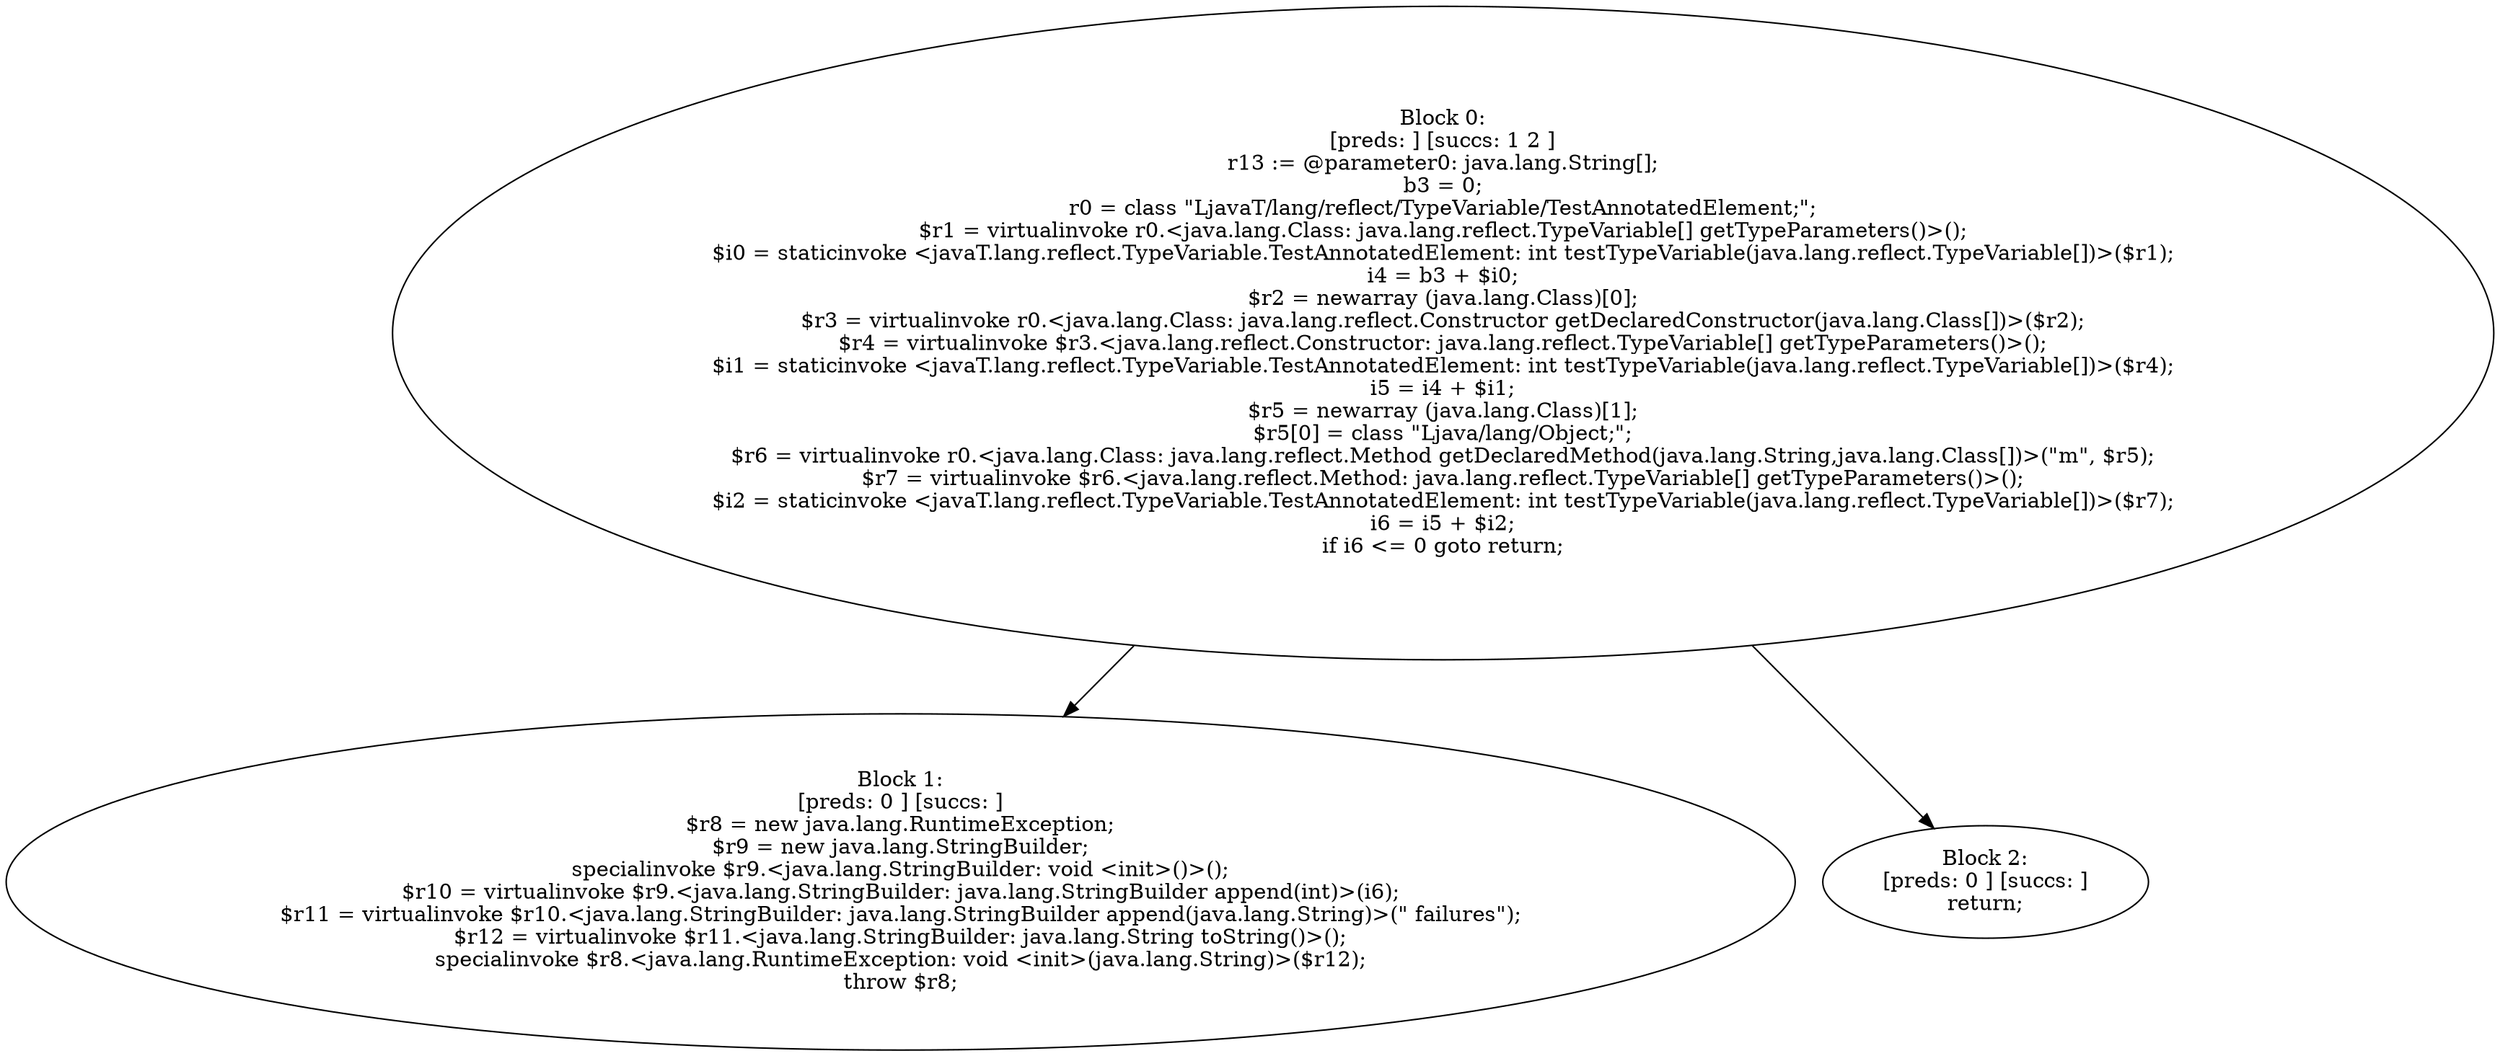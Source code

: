 digraph "unitGraph" {
    "Block 0:
[preds: ] [succs: 1 2 ]
r13 := @parameter0: java.lang.String[];
b3 = 0;
r0 = class \"LjavaT/lang/reflect/TypeVariable/TestAnnotatedElement;\";
$r1 = virtualinvoke r0.<java.lang.Class: java.lang.reflect.TypeVariable[] getTypeParameters()>();
$i0 = staticinvoke <javaT.lang.reflect.TypeVariable.TestAnnotatedElement: int testTypeVariable(java.lang.reflect.TypeVariable[])>($r1);
i4 = b3 + $i0;
$r2 = newarray (java.lang.Class)[0];
$r3 = virtualinvoke r0.<java.lang.Class: java.lang.reflect.Constructor getDeclaredConstructor(java.lang.Class[])>($r2);
$r4 = virtualinvoke $r3.<java.lang.reflect.Constructor: java.lang.reflect.TypeVariable[] getTypeParameters()>();
$i1 = staticinvoke <javaT.lang.reflect.TypeVariable.TestAnnotatedElement: int testTypeVariable(java.lang.reflect.TypeVariable[])>($r4);
i5 = i4 + $i1;
$r5 = newarray (java.lang.Class)[1];
$r5[0] = class \"Ljava/lang/Object;\";
$r6 = virtualinvoke r0.<java.lang.Class: java.lang.reflect.Method getDeclaredMethod(java.lang.String,java.lang.Class[])>(\"m\", $r5);
$r7 = virtualinvoke $r6.<java.lang.reflect.Method: java.lang.reflect.TypeVariable[] getTypeParameters()>();
$i2 = staticinvoke <javaT.lang.reflect.TypeVariable.TestAnnotatedElement: int testTypeVariable(java.lang.reflect.TypeVariable[])>($r7);
i6 = i5 + $i2;
if i6 <= 0 goto return;
"
    "Block 1:
[preds: 0 ] [succs: ]
$r8 = new java.lang.RuntimeException;
$r9 = new java.lang.StringBuilder;
specialinvoke $r9.<java.lang.StringBuilder: void <init>()>();
$r10 = virtualinvoke $r9.<java.lang.StringBuilder: java.lang.StringBuilder append(int)>(i6);
$r11 = virtualinvoke $r10.<java.lang.StringBuilder: java.lang.StringBuilder append(java.lang.String)>(\" failures\");
$r12 = virtualinvoke $r11.<java.lang.StringBuilder: java.lang.String toString()>();
specialinvoke $r8.<java.lang.RuntimeException: void <init>(java.lang.String)>($r12);
throw $r8;
"
    "Block 2:
[preds: 0 ] [succs: ]
return;
"
    "Block 0:
[preds: ] [succs: 1 2 ]
r13 := @parameter0: java.lang.String[];
b3 = 0;
r0 = class \"LjavaT/lang/reflect/TypeVariable/TestAnnotatedElement;\";
$r1 = virtualinvoke r0.<java.lang.Class: java.lang.reflect.TypeVariable[] getTypeParameters()>();
$i0 = staticinvoke <javaT.lang.reflect.TypeVariable.TestAnnotatedElement: int testTypeVariable(java.lang.reflect.TypeVariable[])>($r1);
i4 = b3 + $i0;
$r2 = newarray (java.lang.Class)[0];
$r3 = virtualinvoke r0.<java.lang.Class: java.lang.reflect.Constructor getDeclaredConstructor(java.lang.Class[])>($r2);
$r4 = virtualinvoke $r3.<java.lang.reflect.Constructor: java.lang.reflect.TypeVariable[] getTypeParameters()>();
$i1 = staticinvoke <javaT.lang.reflect.TypeVariable.TestAnnotatedElement: int testTypeVariable(java.lang.reflect.TypeVariable[])>($r4);
i5 = i4 + $i1;
$r5 = newarray (java.lang.Class)[1];
$r5[0] = class \"Ljava/lang/Object;\";
$r6 = virtualinvoke r0.<java.lang.Class: java.lang.reflect.Method getDeclaredMethod(java.lang.String,java.lang.Class[])>(\"m\", $r5);
$r7 = virtualinvoke $r6.<java.lang.reflect.Method: java.lang.reflect.TypeVariable[] getTypeParameters()>();
$i2 = staticinvoke <javaT.lang.reflect.TypeVariable.TestAnnotatedElement: int testTypeVariable(java.lang.reflect.TypeVariable[])>($r7);
i6 = i5 + $i2;
if i6 <= 0 goto return;
"->"Block 1:
[preds: 0 ] [succs: ]
$r8 = new java.lang.RuntimeException;
$r9 = new java.lang.StringBuilder;
specialinvoke $r9.<java.lang.StringBuilder: void <init>()>();
$r10 = virtualinvoke $r9.<java.lang.StringBuilder: java.lang.StringBuilder append(int)>(i6);
$r11 = virtualinvoke $r10.<java.lang.StringBuilder: java.lang.StringBuilder append(java.lang.String)>(\" failures\");
$r12 = virtualinvoke $r11.<java.lang.StringBuilder: java.lang.String toString()>();
specialinvoke $r8.<java.lang.RuntimeException: void <init>(java.lang.String)>($r12);
throw $r8;
";
    "Block 0:
[preds: ] [succs: 1 2 ]
r13 := @parameter0: java.lang.String[];
b3 = 0;
r0 = class \"LjavaT/lang/reflect/TypeVariable/TestAnnotatedElement;\";
$r1 = virtualinvoke r0.<java.lang.Class: java.lang.reflect.TypeVariable[] getTypeParameters()>();
$i0 = staticinvoke <javaT.lang.reflect.TypeVariable.TestAnnotatedElement: int testTypeVariable(java.lang.reflect.TypeVariable[])>($r1);
i4 = b3 + $i0;
$r2 = newarray (java.lang.Class)[0];
$r3 = virtualinvoke r0.<java.lang.Class: java.lang.reflect.Constructor getDeclaredConstructor(java.lang.Class[])>($r2);
$r4 = virtualinvoke $r3.<java.lang.reflect.Constructor: java.lang.reflect.TypeVariable[] getTypeParameters()>();
$i1 = staticinvoke <javaT.lang.reflect.TypeVariable.TestAnnotatedElement: int testTypeVariable(java.lang.reflect.TypeVariable[])>($r4);
i5 = i4 + $i1;
$r5 = newarray (java.lang.Class)[1];
$r5[0] = class \"Ljava/lang/Object;\";
$r6 = virtualinvoke r0.<java.lang.Class: java.lang.reflect.Method getDeclaredMethod(java.lang.String,java.lang.Class[])>(\"m\", $r5);
$r7 = virtualinvoke $r6.<java.lang.reflect.Method: java.lang.reflect.TypeVariable[] getTypeParameters()>();
$i2 = staticinvoke <javaT.lang.reflect.TypeVariable.TestAnnotatedElement: int testTypeVariable(java.lang.reflect.TypeVariable[])>($r7);
i6 = i5 + $i2;
if i6 <= 0 goto return;
"->"Block 2:
[preds: 0 ] [succs: ]
return;
";
}
